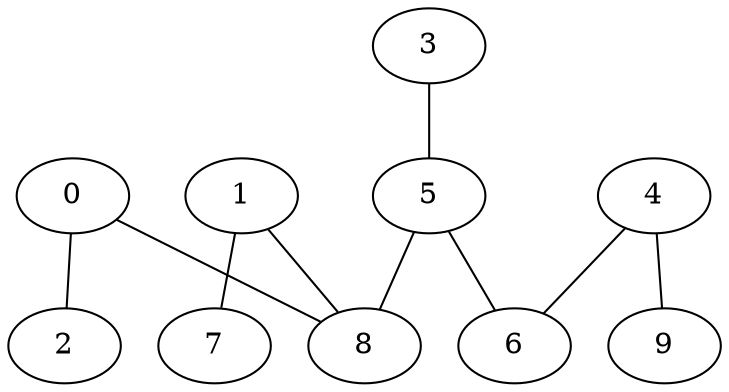 graph{ 

 0 [pos = " 68,-21!"]
 1 [pos = " 57, 60!"]
 2 [pos = " 82,-60!"]
 3 [pos = "-33, 54!"]
 4 [pos = "-44, 11!"]
 5 [pos = " -5,	26!"]
 6 [pos = "-27,	 3!"]
 7 [pos = " 90,	83!"]
 8 [pos = " 27,	43!"]
 9 [pos = "-72,	21!"]

 0 -- 2
 4 -- 6
 4 -- 9
 5 -- 6
 1 -- 8
 5 -- 8
 3 -- 5
 1 -- 7
 0 -- 8
}
